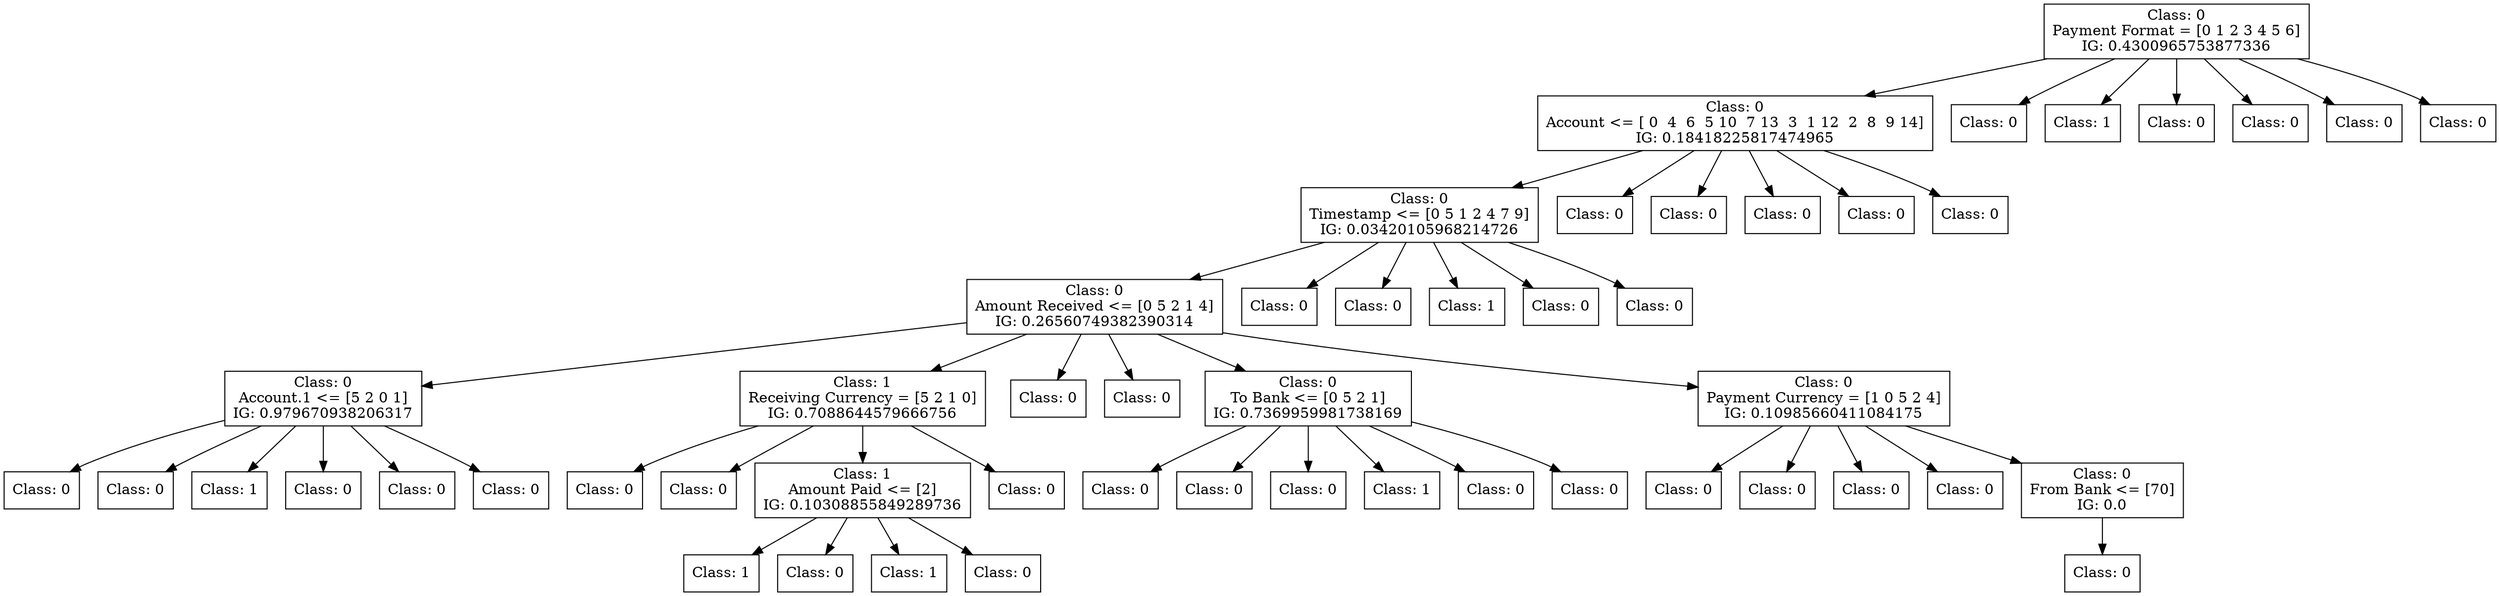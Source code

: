 digraph DecisionTree {
	rankdir=TD;
	node [shape=box];
	139747589463040 [label="Class: 0
Payment Format = [0 1 2 3 4 5 6]
IG: 0.4300965753877336"];
	139742937110832 [label="Class: 0
Account <= [ 0  4  6  5 10  7 13  3  1 12  2  8  9 14]
IG: 0.18418225817474965"];
	139747589463040 -> 139742937110832;
	139742937109296 [label="Class: 0
Timestamp <= [0 5 1 2 4 7 9]
IG: 0.03420105968214726"];
	139742937110832 -> 139742937109296;
	139742937110112 [label="Class: 0
Amount Received <= [0 5 2 1 4]
IG: 0.26560749382390314"];
	139742937109296 -> 139742937110112;
	139742937110400 [label="Class: 0
Account.1 <= [5 2 0 1]
IG: 0.979670938206317"];
	139742937110112 -> 139742937110400;
	139742937115008 [label="Class: 0
"];
	139742937110400 -> 139742937115008;
	139742937114912 [label="Class: 0
"];
	139742937110400 -> 139742937114912;
	139742937109008 [label="Class: 1
"];
	139742937110400 -> 139742937109008;
	139742937114960 [label="Class: 0
"];
	139742937110400 -> 139742937114960;
	139742937114048 [label="Class: 0
"];
	139742937110400 -> 139742937114048;
	139742937112896 [label="Class: 0
"];
	139742937110400 -> 139742937112896;
	139742937108720 [label="Class: 1
Receiving Currency = [5 2 1 0]
IG: 0.7088644579666756"];
	139742937110112 -> 139742937108720;
	139742937115632 [label="Class: 0
"];
	139742937108720 -> 139742937115632;
	139742937113568 [label="Class: 0
"];
	139742937108720 -> 139742937113568;
	139742937113328 [label="Class: 1
Amount Paid <= [2]
IG: 0.10308855849289736"];
	139742937108720 -> 139742937113328;
	139742937116448 [label="Class: 1
"];
	139742937113328 -> 139742937116448;
	139742937116352 [label="Class: 0
"];
	139742937113328 -> 139742937116352;
	139742937113136 [label="Class: 1
"];
	139742937113328 -> 139742937113136;
	139742937115824 [label="Class: 0
"];
	139742937113328 -> 139742937115824;
	139742937113616 [label="Class: 0
"];
	139742937108720 -> 139742937113616;
	139742937109680 [label="Class: 0
"];
	139742937110112 -> 139742937109680;
	139742937110640 [label="Class: 0
"];
	139742937110112 -> 139742937110640;
	139742937112656 [label="Class: 0
To Bank <= [0 5 2 1]
IG: 0.7369959981738169"];
	139742937110112 -> 139742937112656;
	139742937117024 [label="Class: 0
"];
	139742937112656 -> 139742937117024;
	139742937116928 [label="Class: 0
"];
	139742937112656 -> 139742937116928;
	139742937112992 [label="Class: 0
"];
	139742937112656 -> 139742937112992;
	139742937111408 [label="Class: 1
"];
	139742937112656 -> 139742937111408;
	139742937109632 [label="Class: 0
"];
	139742937112656 -> 139742937109632;
	139742937114288 [label="Class: 0
"];
	139742937112656 -> 139742937114288;
	139742937112416 [label="Class: 0
Payment Currency = [1 0 5 2 4]
IG: 0.10985660411084175"];
	139742937110112 -> 139742937112416;
	139742937114720 [label="Class: 0
"];
	139742937112416 -> 139742937114720;
	139742937116640 [label="Class: 0
"];
	139742937112416 -> 139742937116640;
	139742937116880 [label="Class: 0
"];
	139742937112416 -> 139742937116880;
	139742937111600 [label="Class: 0
"];
	139742937112416 -> 139742937111600;
	139742937116160 [label="Class: 0
From Bank <= [70]
IG: 0.0"];
	139742937112416 -> 139742937116160;
	139742937112272 [label="Class: 0
"];
	139742937116160 -> 139742937112272;
	139742937110208 [label="Class: 0
"];
	139742937109296 -> 139742937110208;
	139742937112176 [label="Class: 0
"];
	139742937109296 -> 139742937112176;
	139742937105840 [label="Class: 1
"];
	139742937109296 -> 139742937105840;
	139742937111360 [label="Class: 0
"];
	139742937109296 -> 139742937111360;
	139742937109776 [label="Class: 0
"];
	139742937109296 -> 139742937109776;
	139742937112080 [label="Class: 0
"];
	139742937110832 -> 139742937112080;
	139742937110016 [label="Class: 0
"];
	139742937110832 -> 139742937110016;
	139742937112032 [label="Class: 0
"];
	139742937110832 -> 139742937112032;
	139742937109440 [label="Class: 0
"];
	139742937110832 -> 139742937109440;
	139742937109248 [label="Class: 0
"];
	139742937110832 -> 139742937109248;
	139742937110448 [label="Class: 0
"];
	139747589463040 -> 139742937110448;
	139742937110688 [label="Class: 1
"];
	139747589463040 -> 139742937110688;
	139742937106128 [label="Class: 0
"];
	139747589463040 -> 139742937106128;
	139742937109488 [label="Class: 0
"];
	139747589463040 -> 139742937109488;
	139742937111072 [label="Class: 0
"];
	139747589463040 -> 139742937111072;
	139742937110064 [label="Class: 0
"];
	139747589463040 -> 139742937110064;
}
